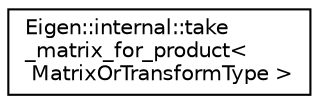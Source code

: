 digraph "Graphical Class Hierarchy"
{
  edge [fontname="Helvetica",fontsize="10",labelfontname="Helvetica",labelfontsize="10"];
  node [fontname="Helvetica",fontsize="10",shape=record];
  rankdir="LR";
  Node1 [label="Eigen::internal::take\l_matrix_for_product\<\l MatrixOrTransformType \>",height=0.2,width=0.4,color="black", fillcolor="white", style="filled",URL="$struct_eigen_1_1internal_1_1take__matrix__for__product.html"];
}
